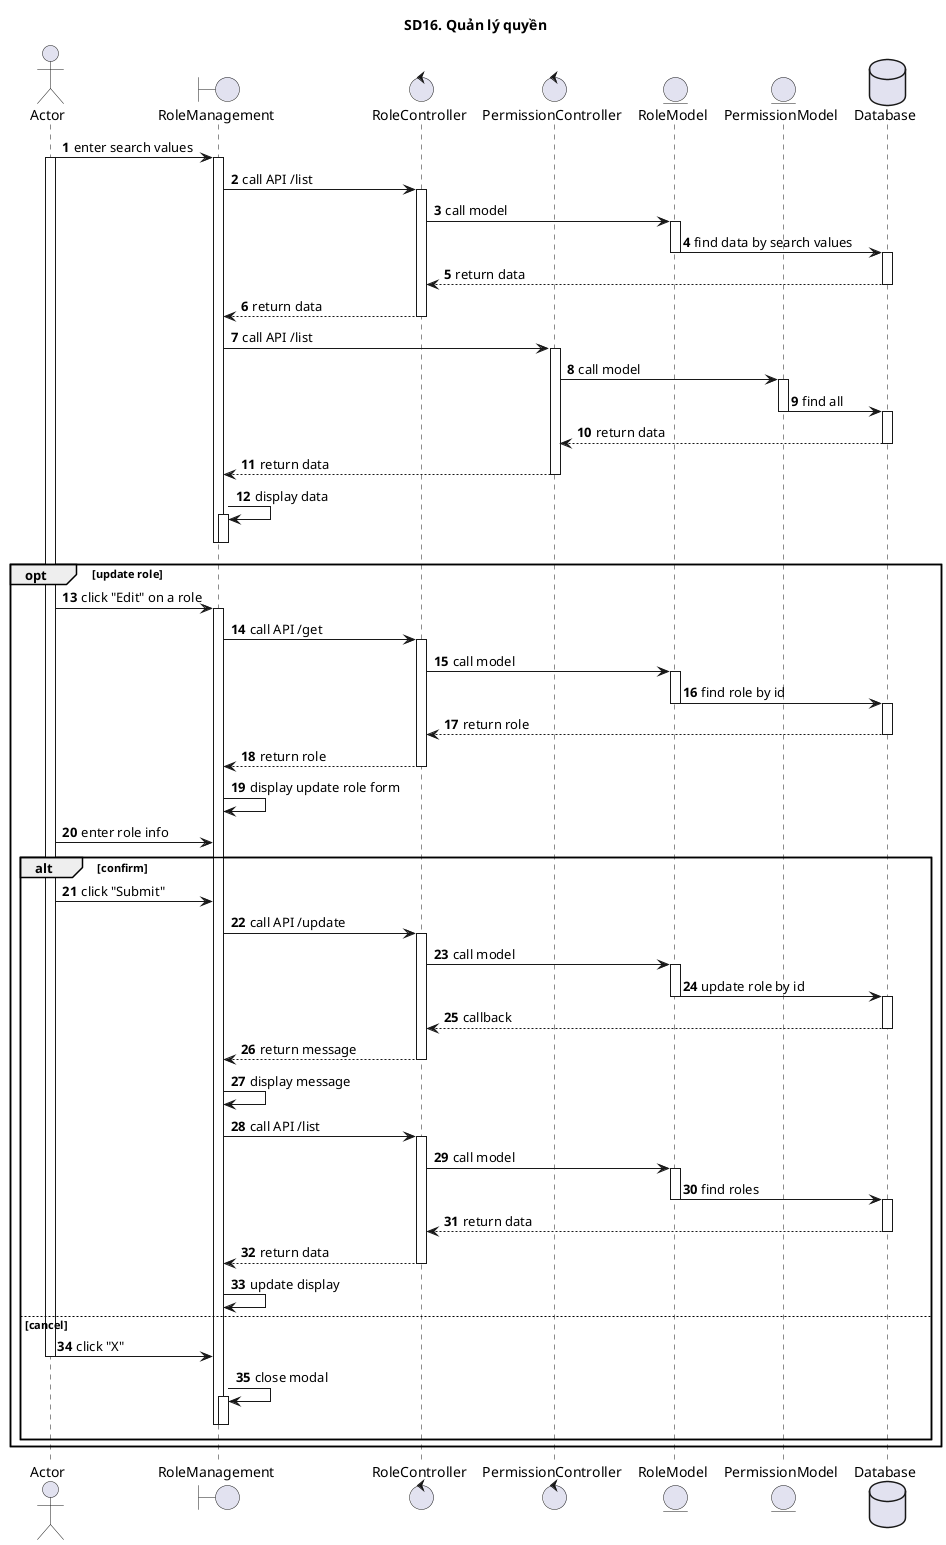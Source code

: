 @startuml SQ

autonumber

title SD16. Quản lý quyền

actor "Actor" as actor
boundary "RoleManagement" as view
control "RoleController" as RoleController
control "PermissionController" as PermissionController
entity "RoleModel" as RoleModel
entity "PermissionModel" as PermissionModel
database "Database" as database

actor -> view: enter search values
activate actor
activate view
view -> RoleController: call API /list
activate RoleController
RoleController -> RoleModel: call model
activate RoleModel

RoleModel -> database: find data by search values
deactivate RoleModel
activate database
database --> RoleController: return data
deactivate database
RoleController --> view: return data
deactivate RoleController

view -> PermissionController: call API /list
activate PermissionController
PermissionController -> PermissionModel: call model
activate PermissionModel

PermissionModel -> database: find all
deactivate PermissionModel
activate database
database --> PermissionController: return data
deactivate database
PermissionController --> view: return data
deactivate PermissionController

view -> view: display data
activate view
deactivate view
deactivate view

opt update role

actor -> view: click "Edit" on a role
activate view
view -> RoleController: call API /get
activate RoleController

RoleController -> RoleModel: call model
activate RoleModel
RoleModel -> database: find role by id
deactivate RoleModel
activate database
database --> RoleController: return role
deactivate database
RoleController --> view: return role
deactivate RoleController
view -> view: display update role form

actor -> view: enter role info

alt confirm
actor -> view: click "Submit"

view -> RoleController: call API /update

activate RoleController
RoleController -> RoleModel: call model
activate RoleModel

RoleModel -> database: update role by id
deactivate RoleModel
activate database

database --> RoleController: callback
deactivate database
RoleController --> view: return message
deactivate RoleController
view -> view: display message
view -> RoleController: call API /list
activate RoleController
RoleController -> RoleModel: call model
activate RoleModel
RoleModel -> database: find roles
deactivate RoleModel
activate database
database --> RoleController: return data
deactivate database
RoleController --> view: return data
deactivate RoleController

view -> view: update display

else cancel
actor -> view: click "X"
deactivate actor
view -> view: close modal
activate view
deactivate view
deactivate view
end
end
@enduml